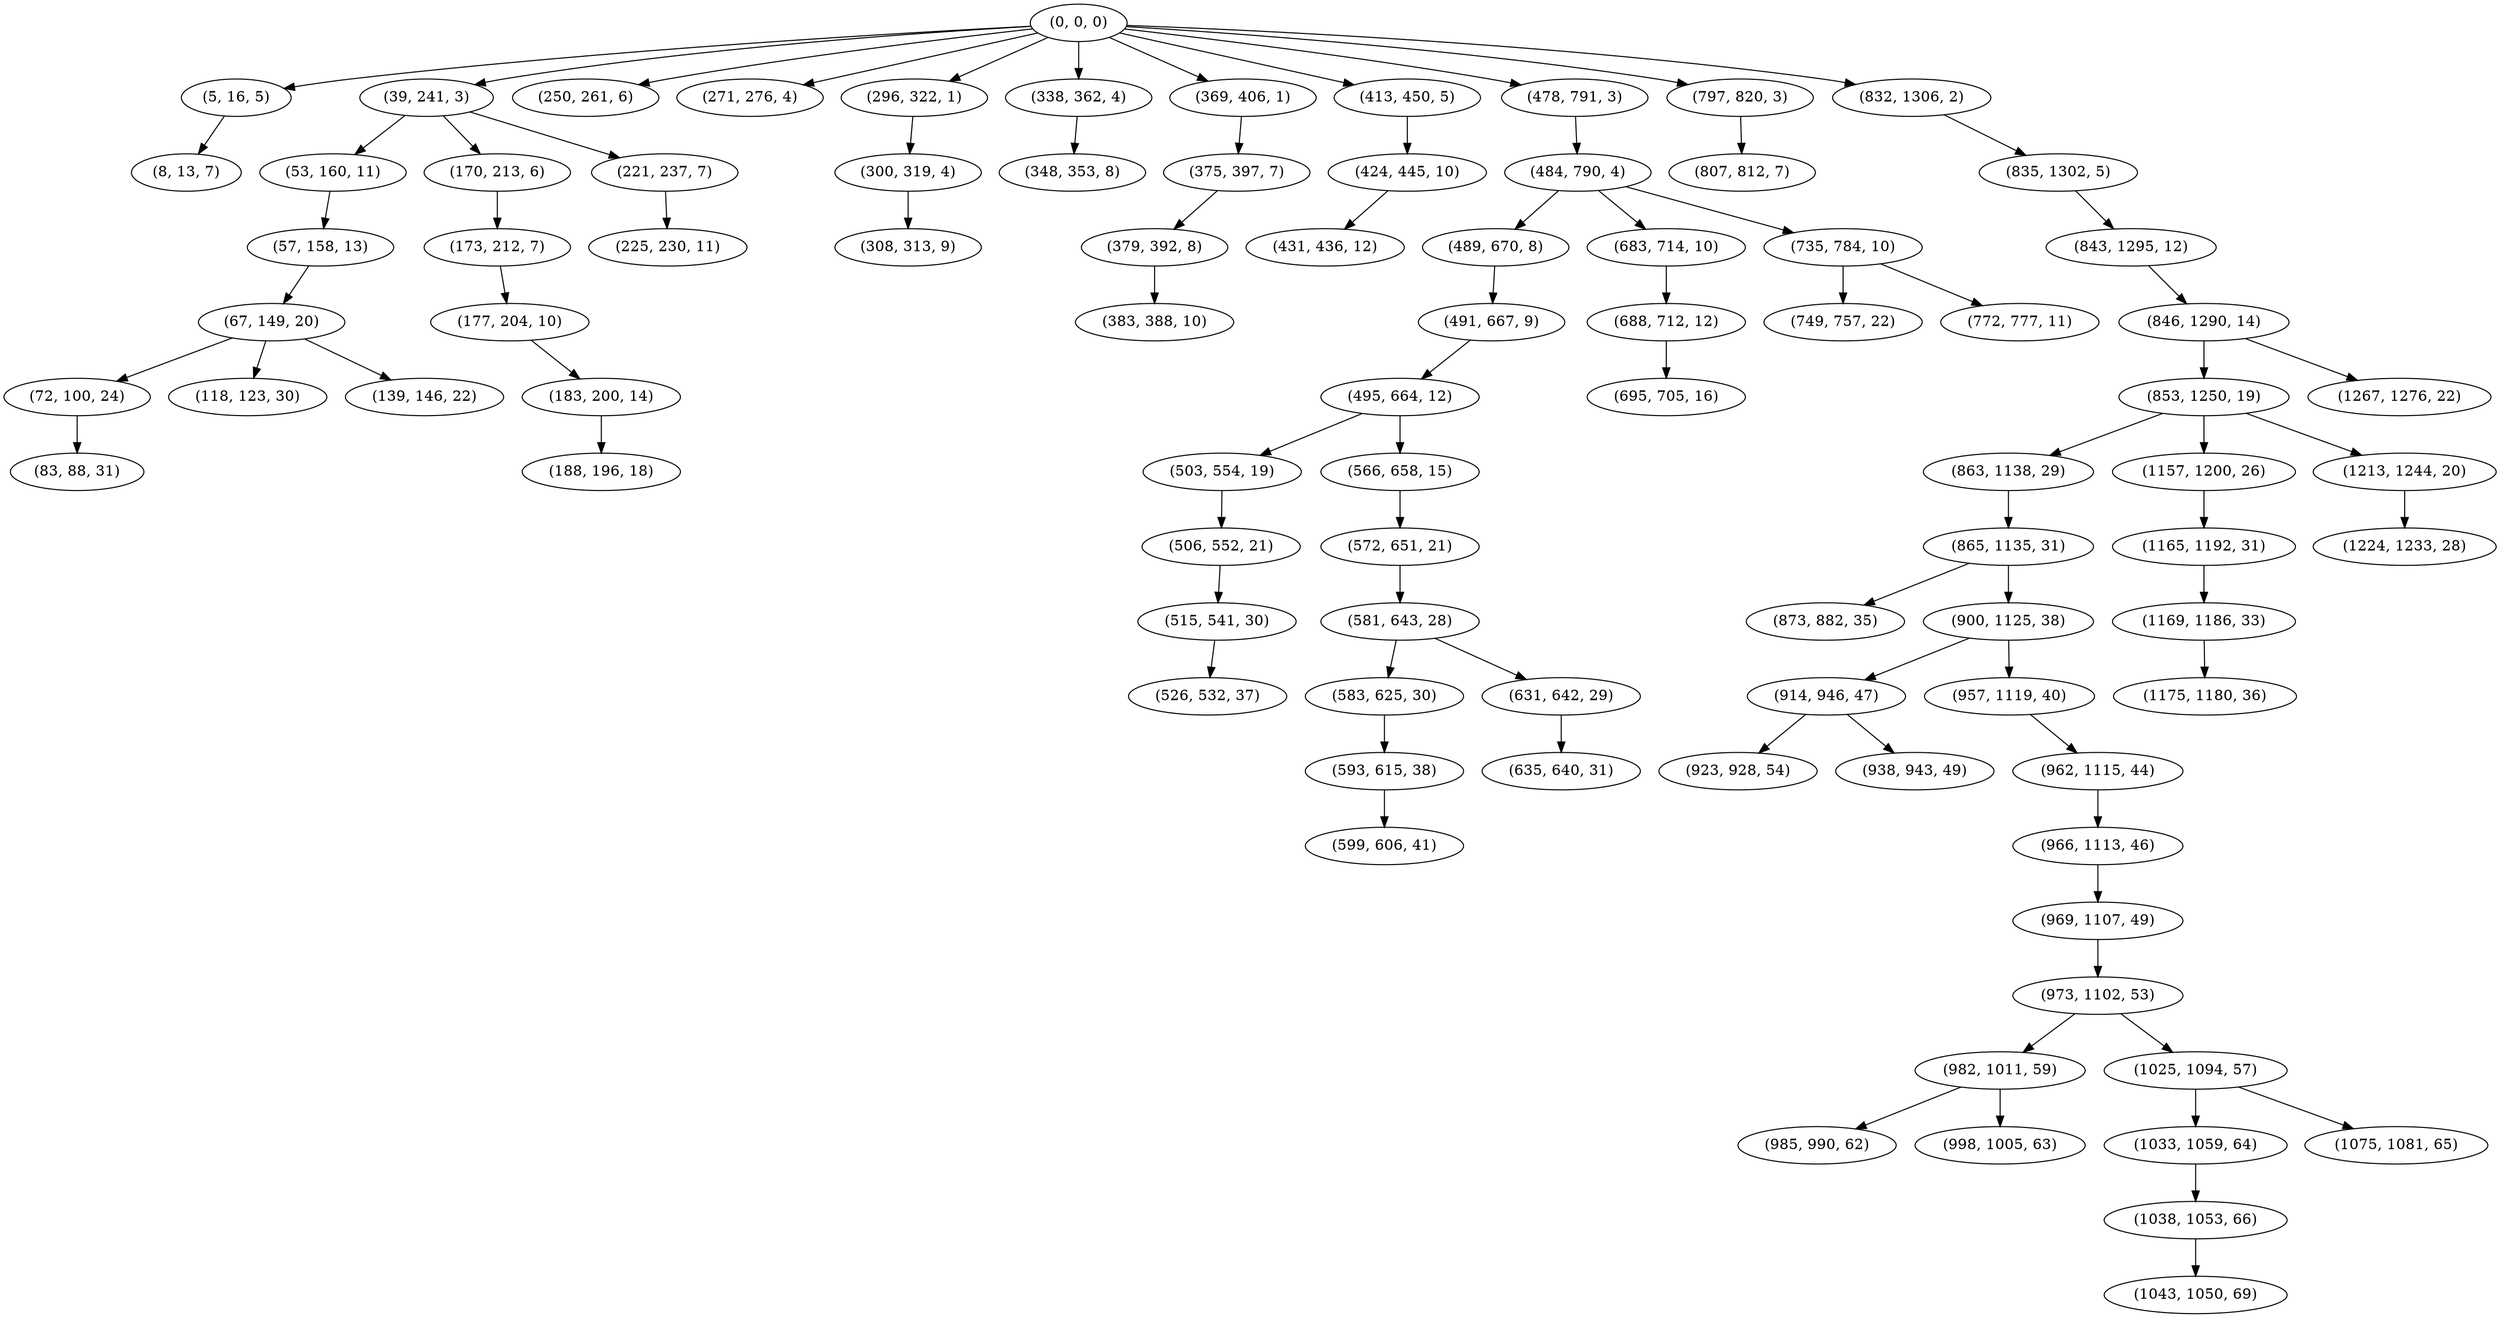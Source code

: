 digraph tree {
    "(0, 0, 0)";
    "(5, 16, 5)";
    "(8, 13, 7)";
    "(39, 241, 3)";
    "(53, 160, 11)";
    "(57, 158, 13)";
    "(67, 149, 20)";
    "(72, 100, 24)";
    "(83, 88, 31)";
    "(118, 123, 30)";
    "(139, 146, 22)";
    "(170, 213, 6)";
    "(173, 212, 7)";
    "(177, 204, 10)";
    "(183, 200, 14)";
    "(188, 196, 18)";
    "(221, 237, 7)";
    "(225, 230, 11)";
    "(250, 261, 6)";
    "(271, 276, 4)";
    "(296, 322, 1)";
    "(300, 319, 4)";
    "(308, 313, 9)";
    "(338, 362, 4)";
    "(348, 353, 8)";
    "(369, 406, 1)";
    "(375, 397, 7)";
    "(379, 392, 8)";
    "(383, 388, 10)";
    "(413, 450, 5)";
    "(424, 445, 10)";
    "(431, 436, 12)";
    "(478, 791, 3)";
    "(484, 790, 4)";
    "(489, 670, 8)";
    "(491, 667, 9)";
    "(495, 664, 12)";
    "(503, 554, 19)";
    "(506, 552, 21)";
    "(515, 541, 30)";
    "(526, 532, 37)";
    "(566, 658, 15)";
    "(572, 651, 21)";
    "(581, 643, 28)";
    "(583, 625, 30)";
    "(593, 615, 38)";
    "(599, 606, 41)";
    "(631, 642, 29)";
    "(635, 640, 31)";
    "(683, 714, 10)";
    "(688, 712, 12)";
    "(695, 705, 16)";
    "(735, 784, 10)";
    "(749, 757, 22)";
    "(772, 777, 11)";
    "(797, 820, 3)";
    "(807, 812, 7)";
    "(832, 1306, 2)";
    "(835, 1302, 5)";
    "(843, 1295, 12)";
    "(846, 1290, 14)";
    "(853, 1250, 19)";
    "(863, 1138, 29)";
    "(865, 1135, 31)";
    "(873, 882, 35)";
    "(900, 1125, 38)";
    "(914, 946, 47)";
    "(923, 928, 54)";
    "(938, 943, 49)";
    "(957, 1119, 40)";
    "(962, 1115, 44)";
    "(966, 1113, 46)";
    "(969, 1107, 49)";
    "(973, 1102, 53)";
    "(982, 1011, 59)";
    "(985, 990, 62)";
    "(998, 1005, 63)";
    "(1025, 1094, 57)";
    "(1033, 1059, 64)";
    "(1038, 1053, 66)";
    "(1043, 1050, 69)";
    "(1075, 1081, 65)";
    "(1157, 1200, 26)";
    "(1165, 1192, 31)";
    "(1169, 1186, 33)";
    "(1175, 1180, 36)";
    "(1213, 1244, 20)";
    "(1224, 1233, 28)";
    "(1267, 1276, 22)";
    "(0, 0, 0)" -> "(5, 16, 5)";
    "(0, 0, 0)" -> "(39, 241, 3)";
    "(0, 0, 0)" -> "(250, 261, 6)";
    "(0, 0, 0)" -> "(271, 276, 4)";
    "(0, 0, 0)" -> "(296, 322, 1)";
    "(0, 0, 0)" -> "(338, 362, 4)";
    "(0, 0, 0)" -> "(369, 406, 1)";
    "(0, 0, 0)" -> "(413, 450, 5)";
    "(0, 0, 0)" -> "(478, 791, 3)";
    "(0, 0, 0)" -> "(797, 820, 3)";
    "(0, 0, 0)" -> "(832, 1306, 2)";
    "(5, 16, 5)" -> "(8, 13, 7)";
    "(39, 241, 3)" -> "(53, 160, 11)";
    "(39, 241, 3)" -> "(170, 213, 6)";
    "(39, 241, 3)" -> "(221, 237, 7)";
    "(53, 160, 11)" -> "(57, 158, 13)";
    "(57, 158, 13)" -> "(67, 149, 20)";
    "(67, 149, 20)" -> "(72, 100, 24)";
    "(67, 149, 20)" -> "(118, 123, 30)";
    "(67, 149, 20)" -> "(139, 146, 22)";
    "(72, 100, 24)" -> "(83, 88, 31)";
    "(170, 213, 6)" -> "(173, 212, 7)";
    "(173, 212, 7)" -> "(177, 204, 10)";
    "(177, 204, 10)" -> "(183, 200, 14)";
    "(183, 200, 14)" -> "(188, 196, 18)";
    "(221, 237, 7)" -> "(225, 230, 11)";
    "(296, 322, 1)" -> "(300, 319, 4)";
    "(300, 319, 4)" -> "(308, 313, 9)";
    "(338, 362, 4)" -> "(348, 353, 8)";
    "(369, 406, 1)" -> "(375, 397, 7)";
    "(375, 397, 7)" -> "(379, 392, 8)";
    "(379, 392, 8)" -> "(383, 388, 10)";
    "(413, 450, 5)" -> "(424, 445, 10)";
    "(424, 445, 10)" -> "(431, 436, 12)";
    "(478, 791, 3)" -> "(484, 790, 4)";
    "(484, 790, 4)" -> "(489, 670, 8)";
    "(484, 790, 4)" -> "(683, 714, 10)";
    "(484, 790, 4)" -> "(735, 784, 10)";
    "(489, 670, 8)" -> "(491, 667, 9)";
    "(491, 667, 9)" -> "(495, 664, 12)";
    "(495, 664, 12)" -> "(503, 554, 19)";
    "(495, 664, 12)" -> "(566, 658, 15)";
    "(503, 554, 19)" -> "(506, 552, 21)";
    "(506, 552, 21)" -> "(515, 541, 30)";
    "(515, 541, 30)" -> "(526, 532, 37)";
    "(566, 658, 15)" -> "(572, 651, 21)";
    "(572, 651, 21)" -> "(581, 643, 28)";
    "(581, 643, 28)" -> "(583, 625, 30)";
    "(581, 643, 28)" -> "(631, 642, 29)";
    "(583, 625, 30)" -> "(593, 615, 38)";
    "(593, 615, 38)" -> "(599, 606, 41)";
    "(631, 642, 29)" -> "(635, 640, 31)";
    "(683, 714, 10)" -> "(688, 712, 12)";
    "(688, 712, 12)" -> "(695, 705, 16)";
    "(735, 784, 10)" -> "(749, 757, 22)";
    "(735, 784, 10)" -> "(772, 777, 11)";
    "(797, 820, 3)" -> "(807, 812, 7)";
    "(832, 1306, 2)" -> "(835, 1302, 5)";
    "(835, 1302, 5)" -> "(843, 1295, 12)";
    "(843, 1295, 12)" -> "(846, 1290, 14)";
    "(846, 1290, 14)" -> "(853, 1250, 19)";
    "(846, 1290, 14)" -> "(1267, 1276, 22)";
    "(853, 1250, 19)" -> "(863, 1138, 29)";
    "(853, 1250, 19)" -> "(1157, 1200, 26)";
    "(853, 1250, 19)" -> "(1213, 1244, 20)";
    "(863, 1138, 29)" -> "(865, 1135, 31)";
    "(865, 1135, 31)" -> "(873, 882, 35)";
    "(865, 1135, 31)" -> "(900, 1125, 38)";
    "(900, 1125, 38)" -> "(914, 946, 47)";
    "(900, 1125, 38)" -> "(957, 1119, 40)";
    "(914, 946, 47)" -> "(923, 928, 54)";
    "(914, 946, 47)" -> "(938, 943, 49)";
    "(957, 1119, 40)" -> "(962, 1115, 44)";
    "(962, 1115, 44)" -> "(966, 1113, 46)";
    "(966, 1113, 46)" -> "(969, 1107, 49)";
    "(969, 1107, 49)" -> "(973, 1102, 53)";
    "(973, 1102, 53)" -> "(982, 1011, 59)";
    "(973, 1102, 53)" -> "(1025, 1094, 57)";
    "(982, 1011, 59)" -> "(985, 990, 62)";
    "(982, 1011, 59)" -> "(998, 1005, 63)";
    "(1025, 1094, 57)" -> "(1033, 1059, 64)";
    "(1025, 1094, 57)" -> "(1075, 1081, 65)";
    "(1033, 1059, 64)" -> "(1038, 1053, 66)";
    "(1038, 1053, 66)" -> "(1043, 1050, 69)";
    "(1157, 1200, 26)" -> "(1165, 1192, 31)";
    "(1165, 1192, 31)" -> "(1169, 1186, 33)";
    "(1169, 1186, 33)" -> "(1175, 1180, 36)";
    "(1213, 1244, 20)" -> "(1224, 1233, 28)";
}
